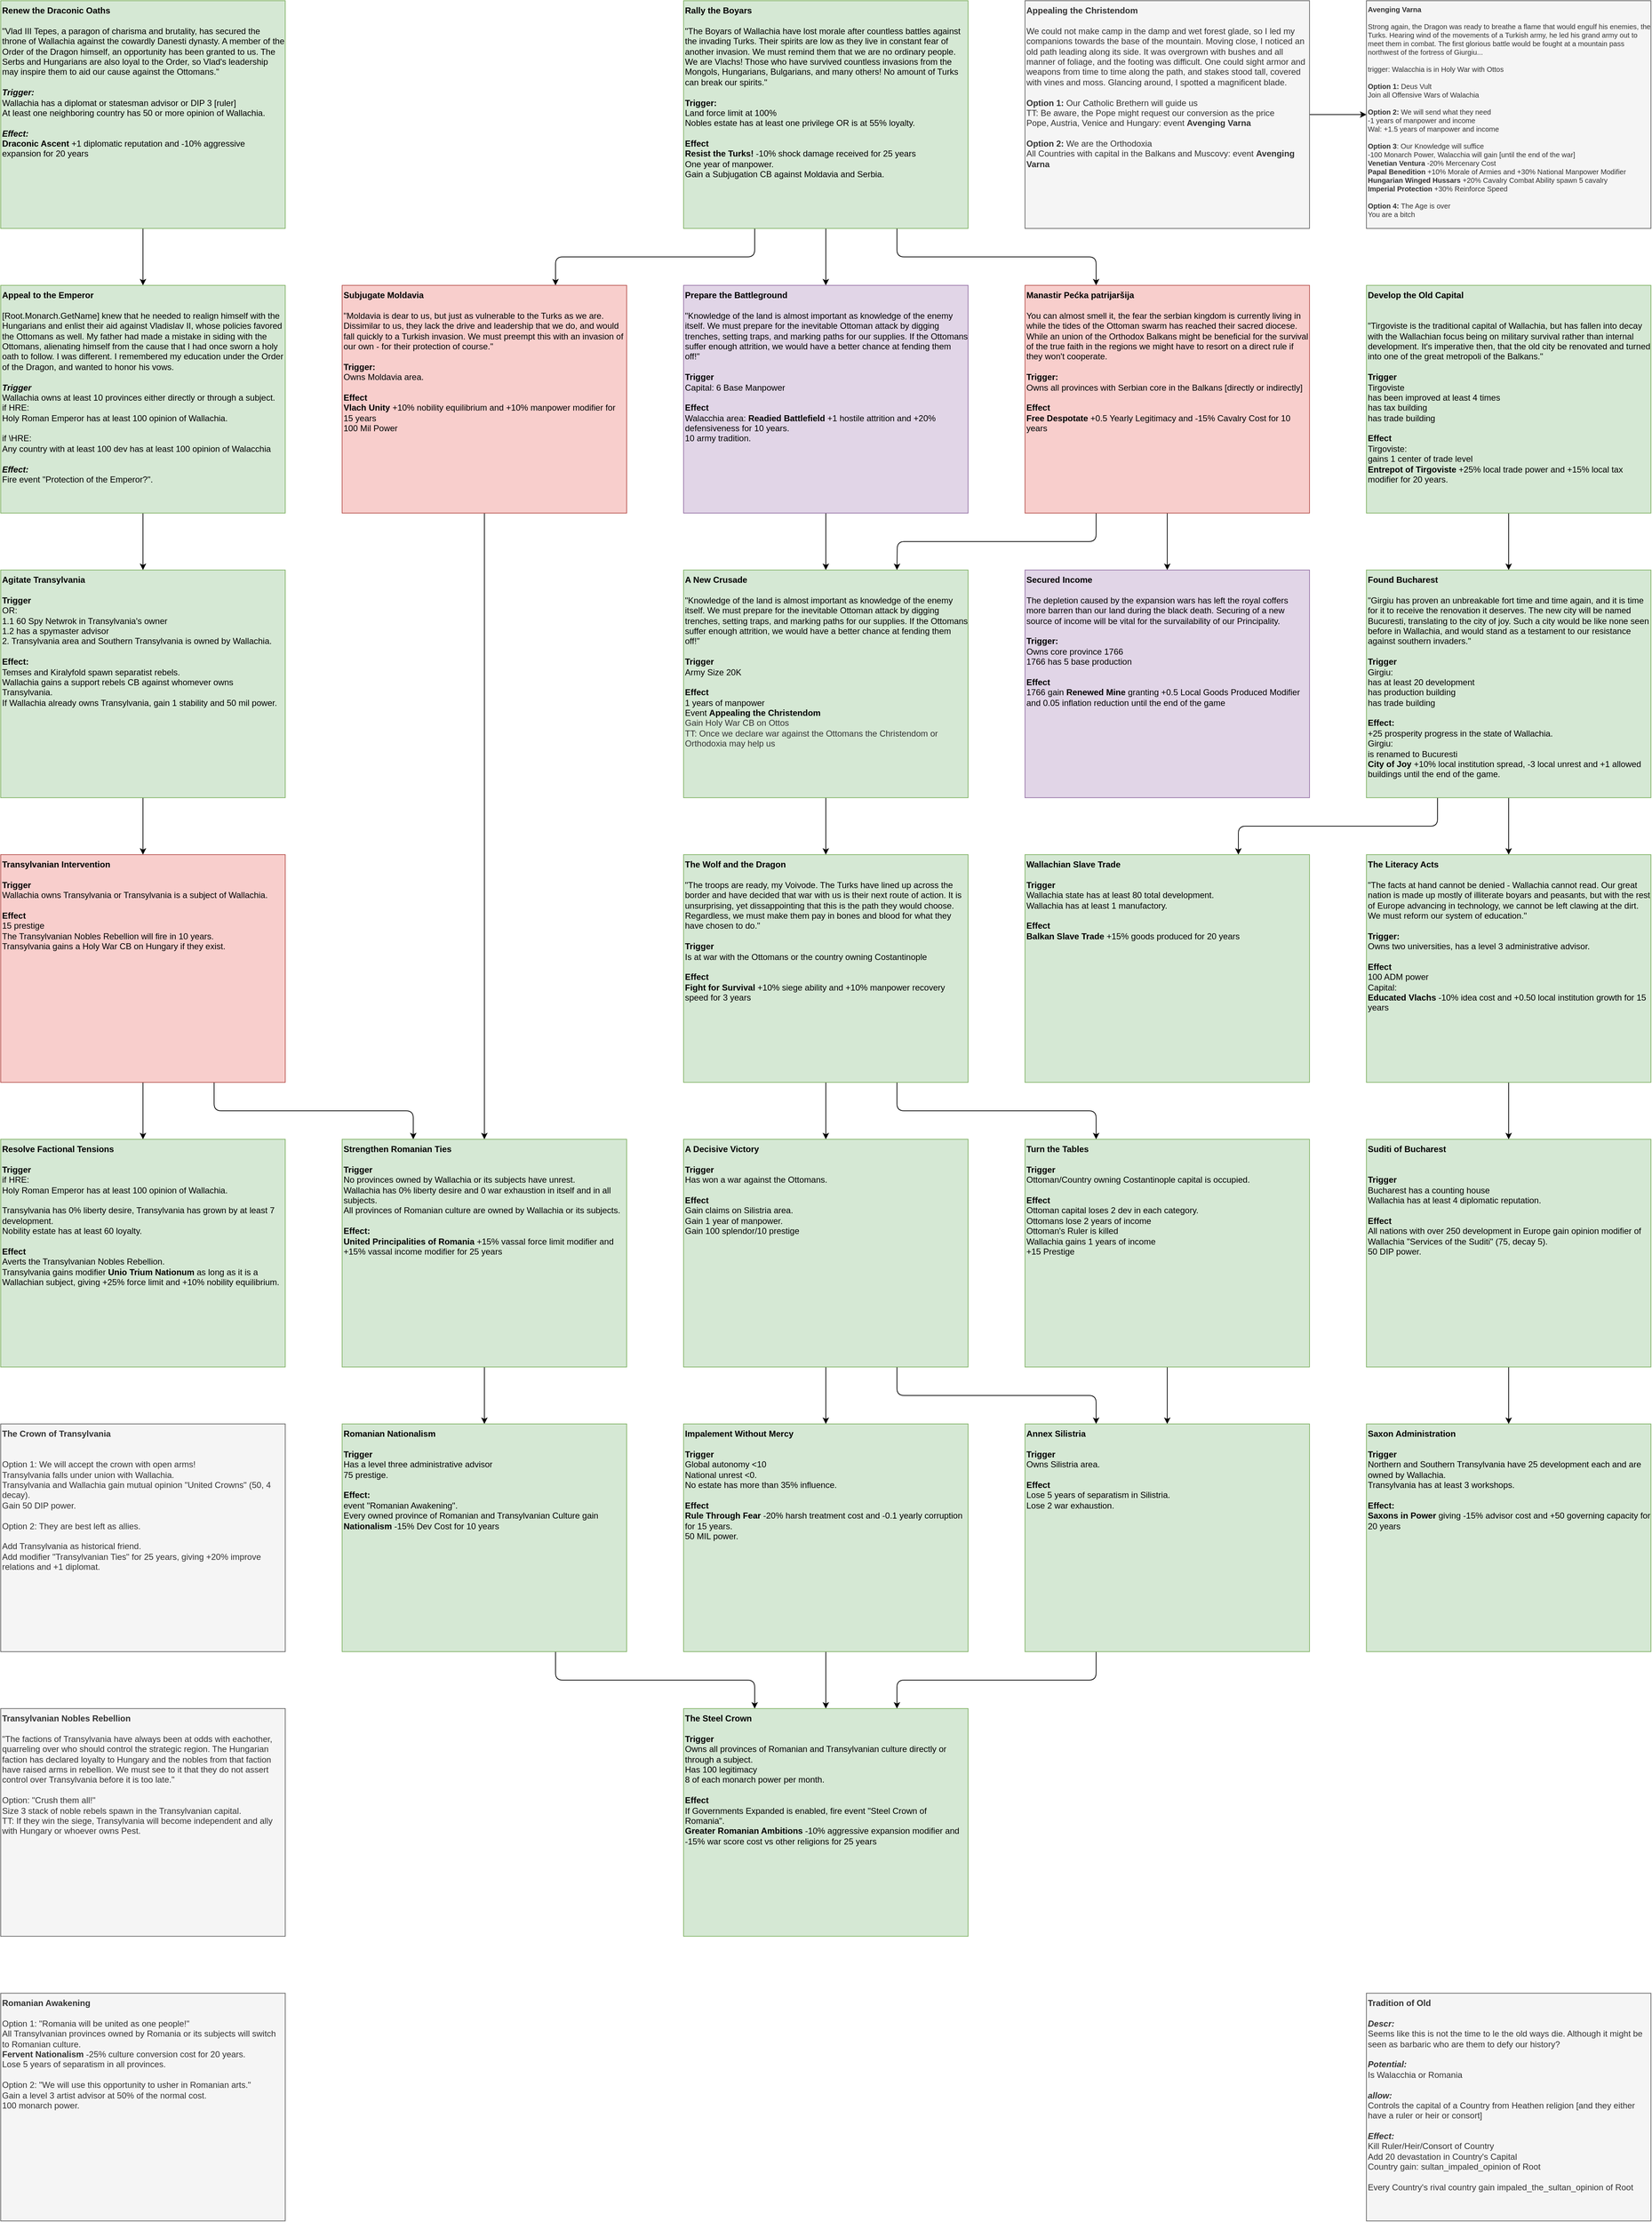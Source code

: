 <mxfile version="14.6.13" type="device"><diagram id="aIOY6IHniiyppu-EEEaJ" name="Page-1"><mxGraphModel dx="1197" dy="391" grid="1" gridSize="10" guides="1" tooltips="1" connect="1" arrows="1" fold="1" page="1" pageScale="1" pageWidth="850" pageHeight="1100" math="0" shadow="0"><root><mxCell id="0"/><mxCell id="1" parent="0"/><mxCell id="EPGDnXqA8OE0TLrwl-Bn-4" style="edgeStyle=orthogonalEdgeStyle;rounded=1;orthogonalLoop=1;jettySize=auto;html=1;exitX=0.5;exitY=1;exitDx=0;exitDy=0;" parent="1" source="EPGDnXqA8OE0TLrwl-Bn-1" target="EPGDnXqA8OE0TLrwl-Bn-2" edge="1"><mxGeometry relative="1" as="geometry"/></mxCell><mxCell id="rcRXTzAEXJKgHpuppcBQ-7" style="edgeStyle=orthogonalEdgeStyle;rounded=1;orthogonalLoop=1;jettySize=auto;html=1;exitX=0.75;exitY=1;exitDx=0;exitDy=0;entryX=0.25;entryY=0;entryDx=0;entryDy=0;" parent="1" source="EPGDnXqA8OE0TLrwl-Bn-1" target="rcRXTzAEXJKgHpuppcBQ-4" edge="1"><mxGeometry relative="1" as="geometry"/></mxCell><mxCell id="rcRXTzAEXJKgHpuppcBQ-8" style="edgeStyle=orthogonalEdgeStyle;rounded=1;orthogonalLoop=1;jettySize=auto;html=1;exitX=0.25;exitY=1;exitDx=0;exitDy=0;entryX=0.75;entryY=0;entryDx=0;entryDy=0;" parent="1" source="EPGDnXqA8OE0TLrwl-Bn-1" target="EPGDnXqA8OE0TLrwl-Bn-5" edge="1"><mxGeometry relative="1" as="geometry"><mxPoint x="790" y="410" as="targetPoint"/></mxGeometry></mxCell><mxCell id="EPGDnXqA8OE0TLrwl-Bn-1" value="&lt;b style=&quot;font-size: 12px;&quot;&gt;Rally the Boyars&lt;br style=&quot;font-size: 12px;&quot;&gt;&lt;/b&gt;&lt;br style=&quot;font-size: 12px;&quot;&gt;&quot;The Boyars of Wallachia have lost morale after countless battles against the invading Turks. Their spirits are low as they live in constant fear of another invasion. We must remind them that we are no ordinary people. We are Vlachs! Those who have survived countless invasions from the Mongols, Hungarians, Bulgarians, and many others! No amount of Turks can break our spirits.&quot;&lt;br style=&quot;font-size: 12px;&quot;&gt;&lt;br style=&quot;font-size: 12px;&quot;&gt;&lt;b style=&quot;font-size: 12px;&quot;&gt;Trigger:&lt;/b&gt;&lt;br style=&quot;font-size: 12px;&quot;&gt;Land force limit at 100%&lt;br style=&quot;font-size: 12px;&quot;&gt;Nobles estate has at least one privilege OR is at 55% loyalty.&lt;br style=&quot;font-size: 12px;&quot;&gt;&lt;br style=&quot;font-size: 12px;&quot;&gt;&lt;b style=&quot;font-size: 12px;&quot;&gt;Effect&lt;/b&gt;&lt;br style=&quot;font-size: 12px;&quot;&gt;&lt;b style=&quot;font-size: 12px;&quot;&gt;Resist the Turks!&lt;/b&gt;&amp;nbsp;-10% shock damage received for 25 years&lt;br style=&quot;font-size: 12px;&quot;&gt;One year of manpower.&lt;br style=&quot;font-size: 12px;&quot;&gt;Gain a Subjugation CB against Moldavia and Serbia." style="rounded=0;whiteSpace=wrap;html=1;align=left;fillColor=#d5e8d4;strokeColor=#82b366;verticalAlign=top;fontSize=12;" parent="1" vertex="1"><mxGeometry x="960" width="400" height="320" as="geometry"/></mxCell><mxCell id="rcRXTzAEXJKgHpuppcBQ-10" value="" style="edgeStyle=orthogonalEdgeStyle;rounded=1;orthogonalLoop=1;jettySize=auto;html=1;fontSize=12;" parent="1" source="EPGDnXqA8OE0TLrwl-Bn-2" target="rcRXTzAEXJKgHpuppcBQ-9" edge="1"><mxGeometry relative="1" as="geometry"/></mxCell><mxCell id="EPGDnXqA8OE0TLrwl-Bn-2" value="&lt;b style=&quot;font-size: 12px&quot;&gt;Prepare the Battleground&lt;/b&gt;&lt;br style=&quot;font-size: 12px&quot;&gt;&lt;br style=&quot;font-size: 12px&quot;&gt;&quot;Knowledge of the land is almost important as knowledge of the enemy itself. We must prepare for the inevitable Ottoman attack by digging trenches, setting traps, and marking paths for our supplies. If the Ottomans suffer enough attrition, we would have a better chance at fending them off!&quot;&lt;br style=&quot;font-size: 12px&quot;&gt;&lt;br style=&quot;font-size: 12px&quot;&gt;&lt;b style=&quot;font-size: 12px&quot;&gt;Trigger&lt;/b&gt;&lt;br style=&quot;font-size: 12px&quot;&gt;Capital: 6 Base Manpower&lt;br style=&quot;font-size: 12px&quot;&gt;&lt;br style=&quot;font-size: 12px&quot;&gt;&lt;b style=&quot;font-size: 12px&quot;&gt;Effect&lt;/b&gt;&lt;br style=&quot;font-size: 12px&quot;&gt;Walacchia area:&amp;nbsp;&lt;b style=&quot;font-size: 12px&quot;&gt;Readied Battlefield&lt;/b&gt;&amp;nbsp;+1 hostile attrition and +20% defensiveness for 10 years.&lt;br style=&quot;font-size: 12px&quot;&gt;10 army tradition." style="rounded=0;whiteSpace=wrap;html=1;align=left;fillColor=#e1d5e7;strokeColor=#9673a6;verticalAlign=top;fontSize=12;" parent="1" vertex="1"><mxGeometry x="960" y="400" width="400" height="320" as="geometry"/></mxCell><mxCell id="CuLcCZmp5HVwI8CbQywd-4" style="edgeStyle=orthogonalEdgeStyle;rounded=1;orthogonalLoop=1;jettySize=auto;html=1;exitX=0.5;exitY=1;exitDx=0;exitDy=0;" parent="1" source="EPGDnXqA8OE0TLrwl-Bn-3" target="CuLcCZmp5HVwI8CbQywd-3" edge="1"><mxGeometry relative="1" as="geometry"/></mxCell><mxCell id="EPGDnXqA8OE0TLrwl-Bn-3" value="&lt;b style=&quot;font-size: 12px&quot;&gt;Renew the Draconic Oaths&lt;br style=&quot;font-size: 12px&quot;&gt;&lt;/b&gt;&lt;br style=&quot;font-size: 12px&quot;&gt;&quot;Vlad III Tepes, a paragon of charisma and brutality, has secured the throne of Wallachia against the cowardly Danesti dynasty. A member of the Order of the Dragon himself, an opportunity has been granted to us. The Serbs and Hungarians are also loyal to the Order, so Vlad's leadership may inspire them to aid our cause against the Ottomans.&quot;&lt;br style=&quot;font-size: 12px&quot;&gt;&lt;br style=&quot;font-size: 12px&quot;&gt;&lt;b style=&quot;font-size: 12px&quot;&gt;&lt;i style=&quot;font-size: 12px&quot;&gt;Trigger:&lt;br style=&quot;font-size: 12px&quot;&gt;&lt;/i&gt;&lt;/b&gt;Wallachia has a diplomat or statesman advisor or DIP 3 [ruler]&lt;br style=&quot;font-size: 12px&quot;&gt;At least one neighboring country has 50 or more opinion of Wallachia.&lt;br style=&quot;font-size: 12px&quot;&gt;&lt;br style=&quot;font-size: 12px&quot;&gt;&lt;b style=&quot;font-size: 12px&quot;&gt;&lt;i style=&quot;font-size: 12px&quot;&gt;Effect:&lt;br style=&quot;font-size: 12px&quot;&gt;&lt;/i&gt;Draconic Ascent&lt;/b&gt;&amp;nbsp;+1 diplomatic reputation and -10% aggressive expansion for 20 years" style="rounded=0;whiteSpace=wrap;html=1;align=left;fillColor=#d5e8d4;strokeColor=#82b366;verticalAlign=top;fontSize=12;" parent="1" vertex="1"><mxGeometry width="400" height="320" as="geometry"/></mxCell><mxCell id="rcRXTzAEXJKgHpuppcBQ-15" style="edgeStyle=orthogonalEdgeStyle;rounded=1;orthogonalLoop=1;jettySize=auto;html=1;exitX=0.5;exitY=1;exitDx=0;exitDy=0;fontSize=12;" parent="1" source="EPGDnXqA8OE0TLrwl-Bn-5" target="CuLcCZmp5HVwI8CbQywd-10" edge="1"><mxGeometry relative="1" as="geometry"/></mxCell><mxCell id="EPGDnXqA8OE0TLrwl-Bn-5" value="&lt;b style=&quot;font-size: 12px&quot;&gt;Subjugate Moldavia&lt;/b&gt;&lt;br style=&quot;font-size: 12px&quot;&gt;&lt;br style=&quot;font-size: 12px&quot;&gt;&quot;Moldavia is dear to us, but just as vulnerable to the Turks as we are. Dissimilar to us, they lack the drive and leadership that we do, and would fall quickly to a Turkish invasion. We must preempt this with an invasion of our own - for their protection of course.&quot;&lt;br style=&quot;font-size: 12px&quot;&gt;&lt;br style=&quot;font-size: 12px&quot;&gt;&lt;b style=&quot;font-size: 12px&quot;&gt;Trigger:&lt;br style=&quot;font-size: 12px&quot;&gt;&lt;/b&gt;Owns Moldavia area.&lt;br style=&quot;font-size: 12px&quot;&gt;&lt;br style=&quot;font-size: 12px&quot;&gt;&lt;b style=&quot;font-size: 12px&quot;&gt;Effect&lt;br style=&quot;font-size: 12px&quot;&gt;Vlach Unity&lt;/b&gt;&amp;nbsp;+10% nobility equilibrium and +10% manpower modifier for 15 years&lt;br&gt;100 Mil Power" style="rounded=0;whiteSpace=wrap;html=1;align=left;fillColor=#f8cecc;strokeColor=#b85450;verticalAlign=top;fontSize=12;" parent="1" vertex="1"><mxGeometry x="480" y="400" width="400" height="320" as="geometry"/></mxCell><mxCell id="EPGDnXqA8OE0TLrwl-Bn-53" style="edgeStyle=orthogonalEdgeStyle;rounded=1;orthogonalLoop=1;jettySize=auto;html=1;exitX=0.5;exitY=1;exitDx=0;exitDy=0;" parent="1" source="EPGDnXqA8OE0TLrwl-Bn-21" target="EPGDnXqA8OE0TLrwl-Bn-52" edge="1"><mxGeometry relative="1" as="geometry"/></mxCell><mxCell id="8p9amlowtGZ-UiPsNf59-15" style="edgeStyle=orthogonalEdgeStyle;rounded=1;orthogonalLoop=1;jettySize=auto;html=1;exitX=0.25;exitY=1;exitDx=0;exitDy=0;entryX=0.75;entryY=0;entryDx=0;entryDy=0;" parent="1" source="EPGDnXqA8OE0TLrwl-Bn-21" target="3HCpmpxHsUVCSfxJqkYr-1" edge="1"><mxGeometry relative="1" as="geometry"/></mxCell><mxCell id="EPGDnXqA8OE0TLrwl-Bn-21" value="&lt;b style=&quot;font-size: 12px&quot;&gt;Found Bucharest&lt;br style=&quot;font-size: 12px&quot;&gt;&lt;/b&gt;&lt;br style=&quot;font-size: 12px&quot;&gt;&quot;Girgiu has proven an unbreakable fort time and time again, and it is time for it to receive the renovation it deserves. The new city will be named Bucuresti, translating to the city of joy. Such a city would be like none seen before in Wallachia, and would stand as a testament to our resistance against southern invaders.&quot;&lt;br style=&quot;font-size: 12px&quot;&gt;&lt;br style=&quot;font-size: 12px&quot;&gt;&lt;b style=&quot;font-size: 12px&quot;&gt;Trigger&lt;/b&gt;&lt;br style=&quot;font-size: 12px&quot;&gt;Girgiu:&lt;br style=&quot;font-size: 12px&quot;&gt;has at least 20 development&lt;br style=&quot;font-size: 12px&quot;&gt;has production building&amp;nbsp;&lt;br style=&quot;font-size: 12px&quot;&gt;has trade building&lt;br style=&quot;font-size: 12px&quot;&gt;&lt;br style=&quot;font-size: 12px&quot;&gt;&lt;b style=&quot;font-size: 12px&quot;&gt;Effect:&lt;/b&gt;&lt;br style=&quot;font-size: 12px&quot;&gt;+25 prosperity progress in the state of Wallachia.&lt;br style=&quot;font-size: 12px&quot;&gt;Girgiu:&lt;br style=&quot;font-size: 12px&quot;&gt;is renamed to Bucuresti&lt;br style=&quot;font-size: 12px&quot;&gt;&lt;b style=&quot;font-size: 12px&quot;&gt;City of Joy&amp;nbsp;&lt;/b&gt;+10% local institution spread, -3 local unrest and +1 allowed buildings until the end of the game." style="rounded=0;whiteSpace=wrap;html=1;align=left;fillColor=#d5e8d4;strokeColor=#82b366;verticalAlign=top;fontSize=12;" parent="1" vertex="1"><mxGeometry x="1920" y="800" width="400" height="320" as="geometry"/></mxCell><mxCell id="EPGDnXqA8OE0TLrwl-Bn-23" style="edgeStyle=orthogonalEdgeStyle;rounded=1;orthogonalLoop=1;jettySize=auto;html=1;exitX=0.5;exitY=1;exitDx=0;exitDy=0;entryX=0.5;entryY=0;entryDx=0;entryDy=0;" parent="1" source="EPGDnXqA8OE0TLrwl-Bn-22" target="EPGDnXqA8OE0TLrwl-Bn-21" edge="1"><mxGeometry relative="1" as="geometry"/></mxCell><mxCell id="EPGDnXqA8OE0TLrwl-Bn-22" value="&lt;b style=&quot;font-size: 12px&quot;&gt;Develop the Old Capital&lt;br style=&quot;font-size: 12px&quot;&gt;&lt;/b&gt;&lt;br style=&quot;font-size: 12px&quot;&gt;&lt;br style=&quot;font-size: 12px&quot;&gt;&quot;Tirgoviste is the traditional capital of Wallachia, but has fallen into decay with the Wallachian focus being on military survival rather than internal development. It's imperative then, that the old city be renovated and turned into one of the great metropoli of the Balkans.&quot;&lt;br style=&quot;font-size: 12px&quot;&gt;&lt;br style=&quot;font-size: 12px&quot;&gt;&lt;b style=&quot;font-size: 12px&quot;&gt;Trigger&lt;/b&gt;&lt;br style=&quot;font-size: 12px&quot;&gt;Tirgoviste&lt;br style=&quot;font-size: 12px&quot;&gt;has been improved at least 4 times&lt;br style=&quot;font-size: 12px&quot;&gt;has tax building&lt;br style=&quot;font-size: 12px&quot;&gt;has trade building&lt;br style=&quot;font-size: 12px&quot;&gt;&lt;br style=&quot;font-size: 12px&quot;&gt;&lt;b style=&quot;font-size: 12px&quot;&gt;Effect&lt;/b&gt;&lt;br style=&quot;font-size: 12px&quot;&gt;Tirgoviste:&lt;br style=&quot;font-size: 12px&quot;&gt;gains 1 center of trade level&lt;br style=&quot;font-size: 12px&quot;&gt;&lt;b style=&quot;font-size: 12px&quot;&gt;Entrepot of Tirgoviste&lt;/b&gt;&amp;nbsp;+25% local trade power and +15% local tax modifier for 20 years." style="rounded=0;whiteSpace=wrap;html=1;align=left;fillColor=#d5e8d4;strokeColor=#82b366;verticalAlign=top;fontSize=12;" parent="1" vertex="1"><mxGeometry x="1920" y="400" width="400" height="320" as="geometry"/></mxCell><mxCell id="rcRXTzAEXJKgHpuppcBQ-3" style="edgeStyle=orthogonalEdgeStyle;rounded=1;orthogonalLoop=1;jettySize=auto;html=1;exitX=0.75;exitY=1;exitDx=0;exitDy=0;entryX=0.25;entryY=0;entryDx=0;entryDy=0;" parent="1" source="EPGDnXqA8OE0TLrwl-Bn-41" target="CuLcCZmp5HVwI8CbQywd-14" edge="1"><mxGeometry relative="1" as="geometry"><mxPoint x="1540" y="1610" as="targetPoint"/></mxGeometry></mxCell><mxCell id="rcRXTzAEXJKgHpuppcBQ-23" style="edgeStyle=orthogonalEdgeStyle;rounded=1;orthogonalLoop=1;jettySize=auto;html=1;exitX=0.5;exitY=1;exitDx=0;exitDy=0;fontSize=12;" parent="1" source="EPGDnXqA8OE0TLrwl-Bn-28" target="8p9amlowtGZ-UiPsNf59-9" edge="1"><mxGeometry relative="1" as="geometry"/></mxCell><mxCell id="EPGDnXqA8OE0TLrwl-Bn-28" value="&lt;b style=&quot;font-size: 12px;&quot;&gt;Impalement Without Mercy&lt;br style=&quot;font-size: 12px;&quot;&gt;&lt;/b&gt;&lt;br style=&quot;font-size: 12px;&quot;&gt;&lt;b style=&quot;font-size: 12px;&quot;&gt;Trigger&lt;/b&gt;&lt;br style=&quot;font-size: 12px;&quot;&gt;Global autonomy &amp;lt;10&lt;br style=&quot;font-size: 12px;&quot;&gt;National unrest &amp;lt;0.&lt;br style=&quot;font-size: 12px;&quot;&gt;No estate has more than 35% influence.&lt;br style=&quot;font-size: 12px;&quot;&gt;&lt;br style=&quot;font-size: 12px;&quot;&gt;&lt;b style=&quot;font-size: 12px;&quot;&gt;Effect&lt;/b&gt;&lt;br style=&quot;font-size: 12px;&quot;&gt;&lt;b style=&quot;font-size: 12px;&quot;&gt;Rule Through Fear&lt;/b&gt;&amp;nbsp;-20% harsh treatment cost and -0.1 yearly corruption for 15 years.&lt;br style=&quot;font-size: 12px;&quot;&gt;50 MIL power." style="rounded=0;whiteSpace=wrap;html=1;align=left;fillColor=#d5e8d4;strokeColor=#82b366;verticalAlign=top;fontSize=12;" parent="1" vertex="1"><mxGeometry x="960" y="2000" width="400" height="320" as="geometry"/></mxCell><mxCell id="EPGDnXqA8OE0TLrwl-Bn-42" style="edgeStyle=orthogonalEdgeStyle;rounded=1;orthogonalLoop=1;jettySize=auto;html=1;exitX=0.5;exitY=1;exitDx=0;exitDy=0;" parent="1" source="EPGDnXqA8OE0TLrwl-Bn-41" target="CuLcCZmp5HVwI8CbQywd-16" edge="1"><mxGeometry relative="1" as="geometry"/></mxCell><mxCell id="EPGDnXqA8OE0TLrwl-Bn-41" value="&lt;b style=&quot;font-size: 12px;&quot;&gt;The Wolf and the Dragon&lt;br style=&quot;font-size: 12px;&quot;&gt;&lt;/b&gt;&lt;br style=&quot;font-size: 12px;&quot;&gt;&quot;The troops are ready, my Voivode. The Turks have lined up across the border and have decided that war with us is their next route of action. It is unsurprising, yet dissappointing that this is the path they would choose. Regardless, we must make them pay in bones and blood for what they have chosen to do.&quot;&lt;br style=&quot;font-size: 12px;&quot;&gt;&lt;br style=&quot;font-size: 12px;&quot;&gt;&lt;b style=&quot;font-size: 12px;&quot;&gt;Trigger&lt;/b&gt;&lt;br style=&quot;font-size: 12px;&quot;&gt;Is at war with the Ottomans or the country owning Costantinople&lt;br style=&quot;font-size: 12px;&quot;&gt;&lt;br style=&quot;font-size: 12px;&quot;&gt;&lt;b style=&quot;font-size: 12px;&quot;&gt;Effect&lt;/b&gt;&lt;br style=&quot;font-size: 12px;&quot;&gt;&lt;b style=&quot;font-size: 12px;&quot;&gt;Fight for Survival&lt;/b&gt;&amp;nbsp;+10% siege ability and +10% manpower recovery speed for 3 years" style="rounded=0;whiteSpace=wrap;html=1;align=left;fillColor=#d5e8d4;strokeColor=#82b366;verticalAlign=top;fontSize=12;" parent="1" vertex="1"><mxGeometry x="960" y="1200" width="400" height="320" as="geometry"/></mxCell><mxCell id="3HCpmpxHsUVCSfxJqkYr-24" style="edgeStyle=orthogonalEdgeStyle;rounded=1;orthogonalLoop=1;jettySize=auto;html=1;exitX=0.5;exitY=1;exitDx=0;exitDy=0;" parent="1" source="EPGDnXqA8OE0TLrwl-Bn-52" target="3HCpmpxHsUVCSfxJqkYr-23" edge="1"><mxGeometry relative="1" as="geometry"/></mxCell><mxCell id="EPGDnXqA8OE0TLrwl-Bn-52" value="&lt;b style=&quot;font-size: 12px;&quot;&gt;The Literacy Acts&lt;br style=&quot;font-size: 12px;&quot;&gt;&lt;/b&gt;&lt;br style=&quot;font-size: 12px;&quot;&gt;&quot;The facts at hand cannot be denied - Wallachia cannot read. Our great nation is made up mostly of illiterate boyars and peasants, but with the rest of Europe advancing in technology, we cannot be left clawing at the dirt. We must reform our system of education.&quot;&lt;br style=&quot;font-size: 12px;&quot;&gt;&lt;br style=&quot;font-size: 12px;&quot;&gt;&lt;b style=&quot;font-size: 12px;&quot;&gt;Trigger:&lt;/b&gt;&lt;br style=&quot;font-size: 12px;&quot;&gt;Owns two universities, has a level 3 administrative advisor.&lt;br style=&quot;font-size: 12px;&quot;&gt;&lt;br style=&quot;font-size: 12px;&quot;&gt;&lt;b style=&quot;font-size: 12px;&quot;&gt;Effect&lt;/b&gt;&lt;br style=&quot;font-size: 12px;&quot;&gt;100 ADM power&lt;br style=&quot;font-size: 12px;&quot;&gt;Capital:&lt;br style=&quot;font-size: 12px;&quot;&gt;&lt;b style=&quot;font-size: 12px;&quot;&gt;Educated Vlachs&lt;/b&gt;&amp;nbsp;-10% idea cost and +0.50 local institution growth for 15 years" style="rounded=0;whiteSpace=wrap;html=1;align=left;fillColor=#d5e8d4;strokeColor=#82b366;verticalAlign=top;fontSize=12;" parent="1" vertex="1"><mxGeometry x="1920" y="1200" width="400" height="320" as="geometry"/></mxCell><mxCell id="CuLcCZmp5HVwI8CbQywd-7" style="edgeStyle=orthogonalEdgeStyle;rounded=1;orthogonalLoop=1;jettySize=auto;html=1;exitX=0.5;exitY=1;exitDx=0;exitDy=0;" parent="1" source="CuLcCZmp5HVwI8CbQywd-1" target="CuLcCZmp5HVwI8CbQywd-6" edge="1"><mxGeometry relative="1" as="geometry"/></mxCell><mxCell id="CuLcCZmp5HVwI8CbQywd-1" value="&lt;b style=&quot;font-size: 12px&quot;&gt;Agitate Transylvania&lt;br style=&quot;font-size: 12px&quot;&gt;&lt;/b&gt;&lt;br style=&quot;font-size: 12px&quot;&gt;&lt;b style=&quot;font-size: 12px&quot;&gt;Trigger&lt;/b&gt;&lt;br style=&quot;font-size: 12px&quot;&gt;OR:&lt;br style=&quot;font-size: 12px&quot;&gt;1.1 60 Spy Netwrok in Transylvania's owner&lt;br style=&quot;font-size: 12px&quot;&gt;1.2 has a spymaster advisor &lt;br style=&quot;font-size: 12px&quot;&gt;2. Transylvania area and Southern Transylvania is owned by Wallachia.&lt;br style=&quot;font-size: 12px&quot;&gt;&lt;br style=&quot;font-size: 12px&quot;&gt;&lt;b style=&quot;font-size: 12px&quot;&gt;Effect:&lt;/b&gt;&lt;br style=&quot;font-size: 12px&quot;&gt;Temses and Kiralyfold spawn separatist rebels.&lt;br style=&quot;font-size: 12px&quot;&gt;Wallachia gains a support rebels CB against whomever owns Transylvania.&lt;br style=&quot;font-size: 12px&quot;&gt;If Wallachia already owns Transylvania, gain 1 stability and 50 mil power." style="rounded=0;whiteSpace=wrap;html=1;align=left;fillColor=#d5e8d4;strokeColor=#82b366;verticalAlign=top;fontSize=12;" parent="1" vertex="1"><mxGeometry y="800" width="400" height="320" as="geometry"/></mxCell><mxCell id="8p9amlowtGZ-UiPsNf59-12" style="edgeStyle=orthogonalEdgeStyle;rounded=1;orthogonalLoop=1;jettySize=auto;html=1;" parent="1" source="CuLcCZmp5HVwI8CbQywd-3" target="CuLcCZmp5HVwI8CbQywd-1" edge="1"><mxGeometry relative="1" as="geometry"><mxPoint x="260" y="590" as="sourcePoint"/></mxGeometry></mxCell><mxCell id="CuLcCZmp5HVwI8CbQywd-3" value="&lt;b style=&quot;font-size: 12px&quot;&gt;Appeal to the Emperor&lt;br style=&quot;font-size: 12px&quot;&gt;&lt;/b&gt;&lt;br&gt;[Root.Monarch.GetName] knew that he needed to realign himself with the Hungarians and enlist their aid against Vladislav II, whose policies favored the Ottomans as well. My father had made a mistake in siding with the Ottomans, alienating himself from the cause that I had once sworn a holy oath to follow. I was different. I remembered my education under the Order of the Dragon, and wanted to honor his vows.&lt;br&gt;&lt;br style=&quot;font-size: 12px&quot;&gt;&lt;b style=&quot;font-size: 12px&quot;&gt;&lt;i style=&quot;font-size: 12px&quot;&gt;Trigger&lt;br style=&quot;font-size: 12px&quot;&gt;&lt;/i&gt;&lt;/b&gt;Wallachia owns at least 10 provinces either directly or through a subject.&lt;br style=&quot;font-size: 12px&quot;&gt;if HRE:&lt;br style=&quot;font-size: 12px&quot;&gt;Holy Roman Emperor has at least 100 opinion of Wallachia.&lt;br style=&quot;font-size: 12px&quot;&gt;&lt;br style=&quot;font-size: 12px&quot;&gt;if \HRE:&lt;br style=&quot;font-size: 12px&quot;&gt;Any country with at least 100 dev has at least 100 opinion of Walacchia&lt;br style=&quot;font-size: 12px&quot;&gt;&lt;br style=&quot;font-size: 12px&quot;&gt;&lt;b style=&quot;font-size: 12px&quot;&gt;&lt;span style=&quot;font-size: 12px&quot;&gt;&lt;i&gt;Effect:&lt;/i&gt;&lt;br style=&quot;font-size: 12px&quot;&gt;&lt;div style=&quot;font-size: 12px&quot;&gt;&lt;span style=&quot;font-weight: normal ; font-size: 12px&quot;&gt;Fire event &quot;Protection of the Emperor?&quot;.&lt;/span&gt;&lt;/div&gt;&lt;/span&gt;&lt;/b&gt;" style="rounded=0;whiteSpace=wrap;html=1;align=left;fillColor=#d5e8d4;strokeColor=#82b366;verticalAlign=top;fontSize=12;" parent="1" vertex="1"><mxGeometry y="400" width="400" height="320" as="geometry"/></mxCell><mxCell id="CuLcCZmp5HVwI8CbQywd-11" style="edgeStyle=orthogonalEdgeStyle;rounded=1;orthogonalLoop=1;jettySize=auto;html=1;exitX=0.75;exitY=1;exitDx=0;exitDy=0;entryX=0.25;entryY=0;entryDx=0;entryDy=0;" parent="1" source="CuLcCZmp5HVwI8CbQywd-6" target="CuLcCZmp5HVwI8CbQywd-10" edge="1"><mxGeometry relative="1" as="geometry"/></mxCell><mxCell id="8p9amlowtGZ-UiPsNf59-2" style="edgeStyle=orthogonalEdgeStyle;rounded=1;orthogonalLoop=1;jettySize=auto;html=1;" parent="1" source="CuLcCZmp5HVwI8CbQywd-6" target="CuLcCZmp5HVwI8CbQywd-8" edge="1"><mxGeometry relative="1" as="geometry"><mxPoint x="350" y="1140" as="sourcePoint"/></mxGeometry></mxCell><mxCell id="CuLcCZmp5HVwI8CbQywd-6" value="&lt;b style=&quot;font-size: 12px;&quot;&gt;Transylvanian Intervention&lt;br style=&quot;font-size: 12px;&quot;&gt;&lt;/b&gt;&lt;br style=&quot;font-size: 12px;&quot;&gt;&lt;b style=&quot;font-size: 12px;&quot;&gt;Trigger&lt;/b&gt;&lt;br style=&quot;font-size: 12px;&quot;&gt;Wallachia owns Transylvania or Transylvania is a subject of Wallachia.&lt;br style=&quot;font-size: 12px;&quot;&gt;&lt;br style=&quot;font-size: 12px;&quot;&gt;&lt;b style=&quot;font-size: 12px;&quot;&gt;Effect&lt;/b&gt;&lt;br style=&quot;font-size: 12px;&quot;&gt;15 prestige&lt;br style=&quot;font-size: 12px;&quot;&gt;The Transylvanian Nobles Rebellion will fire in 10 years. &lt;br style=&quot;font-size: 12px;&quot;&gt;Transylvania gains a Holy War CB on Hungary if they exist." style="rounded=0;whiteSpace=wrap;html=1;align=left;fillColor=#f8cecc;strokeColor=#b85450;verticalAlign=top;fontSize=12;" parent="1" vertex="1"><mxGeometry y="1200" width="400" height="320" as="geometry"/></mxCell><mxCell id="CuLcCZmp5HVwI8CbQywd-8" value="&lt;b style=&quot;font-size: 12px;&quot;&gt;Resolve Factional Tensions&lt;br style=&quot;font-size: 12px;&quot;&gt;&lt;/b&gt;&lt;br style=&quot;font-size: 12px;&quot;&gt;&lt;b style=&quot;font-size: 12px;&quot;&gt;Trigger&lt;br style=&quot;font-size: 12px;&quot;&gt;&lt;/b&gt;if HRE:&lt;br style=&quot;font-size: 12px;&quot;&gt;Holy Roman Emperor has at least 100 opinion of Wallachia.&lt;br style=&quot;font-size: 12px;&quot;&gt;&lt;br style=&quot;font-size: 12px;&quot;&gt;Transylvania has 0% liberty desire, Transylvania has grown by at least 7 development.&lt;br style=&quot;font-size: 12px;&quot;&gt;Nobility estate has at least 60 loyalty.&lt;br style=&quot;font-size: 12px;&quot;&gt;&lt;br style=&quot;font-size: 12px;&quot;&gt;&lt;b style=&quot;font-size: 12px;&quot;&gt;Effect&lt;br style=&quot;font-size: 12px;&quot;&gt;&lt;/b&gt;Averts the Transylvanian Nobles Rebellion.&lt;br style=&quot;font-size: 12px;&quot;&gt;Transylvania gains modifier &lt;b style=&quot;font-size: 12px;&quot;&gt;Unio Trium Nationum&lt;/b&gt;&amp;nbsp;as long as it is a Wallachian subject, giving +25% force limit and +10% nobility equilibrium." style="rounded=0;whiteSpace=wrap;html=1;align=left;fillColor=#d5e8d4;strokeColor=#82b366;verticalAlign=top;fontSize=12;" parent="1" vertex="1"><mxGeometry y="1600" width="400" height="320" as="geometry"/></mxCell><mxCell id="8p9amlowtGZ-UiPsNf59-8" style="edgeStyle=orthogonalEdgeStyle;rounded=1;orthogonalLoop=1;jettySize=auto;html=1;exitX=0.5;exitY=1;exitDx=0;exitDy=0;" parent="1" source="CuLcCZmp5HVwI8CbQywd-10" target="8p9amlowtGZ-UiPsNf59-7" edge="1"><mxGeometry relative="1" as="geometry"/></mxCell><mxCell id="CuLcCZmp5HVwI8CbQywd-10" value="&lt;b style=&quot;font-size: 12px;&quot;&gt;Strengthen Romanian Ties&lt;br style=&quot;font-size: 12px;&quot;&gt;&lt;/b&gt;&lt;br style=&quot;font-size: 12px;&quot;&gt;&lt;b style=&quot;font-size: 12px;&quot;&gt;Trigger&lt;br style=&quot;font-size: 12px;&quot;&gt;&lt;/b&gt;No provinces owned by Wallachia or its subjects have unrest.&lt;br style=&quot;font-size: 12px;&quot;&gt;Wallachia has 0% liberty desire and 0 war exhaustion in itself and in all subjects.&lt;br style=&quot;font-size: 12px;&quot;&gt;All provinces of Romanian culture are owned by Wallachia or its subjects.&amp;nbsp;&lt;br style=&quot;font-size: 12px;&quot;&gt;&lt;br style=&quot;font-size: 12px;&quot;&gt;&lt;b style=&quot;font-size: 12px;&quot;&gt;Effect:&lt;br style=&quot;font-size: 12px;&quot;&gt;United Principalities of Romania&lt;/b&gt;&amp;nbsp;+15% vassal force limit modifier and +15% vassal income modifier for 25 years" style="rounded=0;whiteSpace=wrap;html=1;align=left;fillColor=#d5e8d4;strokeColor=#82b366;verticalAlign=top;fontSize=12;" parent="1" vertex="1"><mxGeometry x="480" y="1600" width="400" height="320" as="geometry"/></mxCell><mxCell id="CuLcCZmp5HVwI8CbQywd-12" value="&lt;b style=&quot;font-size: 12px;&quot;&gt;The Crown of Transylvania&lt;br style=&quot;font-size: 12px;&quot;&gt;&lt;/b&gt;&lt;br style=&quot;font-size: 12px;&quot;&gt;&lt;br style=&quot;font-size: 12px;&quot;&gt;Option 1: We will accept the crown with open arms!&lt;br style=&quot;font-size: 12px;&quot;&gt;Transylvania falls under union with Wallachia.&lt;br style=&quot;font-size: 12px;&quot;&gt;Transylvania and Wallachia gain mutual opinion &quot;United Crowns&quot; (50, 4 decay).&lt;br style=&quot;font-size: 12px;&quot;&gt;Gain 50 DIP power.&lt;br style=&quot;font-size: 12px;&quot;&gt;&lt;br style=&quot;font-size: 12px;&quot;&gt;Option 2: They are best left as allies.&lt;br style=&quot;font-size: 12px;&quot;&gt;&lt;br style=&quot;font-size: 12px;&quot;&gt;Add Transylvania as historical friend.&lt;br style=&quot;font-size: 12px;&quot;&gt;Add modifier &quot;Transylvanian Ties&quot; for 25 years, giving +20% improve relations and +1 diplomat." style="rounded=0;whiteSpace=wrap;html=1;fillColor=#f5f5f5;strokeColor=#666666;fontColor=#333333;align=left;verticalAlign=top;fontSize=12;" parent="1" vertex="1"><mxGeometry y="2000" width="400" height="320" as="geometry"/></mxCell><mxCell id="CuLcCZmp5HVwI8CbQywd-13" value="&lt;b style=&quot;font-size: 12px;&quot;&gt;Transylvanian Nobles Rebellion&lt;br style=&quot;font-size: 12px;&quot;&gt;&lt;/b&gt;&lt;br style=&quot;font-size: 12px;&quot;&gt;&quot;The factions of Transylvania have always been at odds with eachother, quarreling over who should control the strategic region. The Hungarian faction has declared loyalty to Hungary and the nobles from that faction have raised arms in rebellion. We must see to it that they do not assert control over Transylvania before it is too late.&quot;&lt;br style=&quot;font-size: 12px;&quot;&gt;&lt;br style=&quot;font-size: 12px;&quot;&gt;Option: &quot;Crush them all!&quot;&lt;br style=&quot;font-size: 12px;&quot;&gt;Size 3 stack of noble rebels spawn in the Transylvanian capital.&lt;br style=&quot;font-size: 12px;&quot;&gt;TT: If they win the siege, Transylvania will become independent and ally with Hungary or whoever owns Pest." style="rounded=0;whiteSpace=wrap;html=1;fillColor=#f5f5f5;strokeColor=#666666;fontColor=#333333;align=left;verticalAlign=top;fontSize=12;" parent="1" vertex="1"><mxGeometry y="2400" width="400" height="320" as="geometry"/></mxCell><mxCell id="8p9amlowtGZ-UiPsNf59-5" style="edgeStyle=orthogonalEdgeStyle;rounded=1;orthogonalLoop=1;jettySize=auto;html=1;" parent="1" source="CuLcCZmp5HVwI8CbQywd-14" target="8p9amlowtGZ-UiPsNf59-3" edge="1"><mxGeometry relative="1" as="geometry"/></mxCell><mxCell id="CuLcCZmp5HVwI8CbQywd-14" value="&lt;b style=&quot;font-size: 12px&quot;&gt;Turn the Tables&lt;br style=&quot;font-size: 12px&quot;&gt;&lt;/b&gt;&lt;br style=&quot;font-size: 12px&quot;&gt;&lt;b style=&quot;font-size: 12px&quot;&gt;Trigger&lt;/b&gt;&lt;br style=&quot;font-size: 12px&quot;&gt;Ottoman/Country owning Costantinople capital is occupied.&lt;br style=&quot;font-size: 12px&quot;&gt;&lt;br style=&quot;font-size: 12px&quot;&gt;&lt;b style=&quot;font-size: 12px&quot;&gt;Effect&lt;br style=&quot;font-size: 12px&quot;&gt;&lt;/b&gt;Ottoman capital loses 2 dev in each category.&lt;br style=&quot;font-size: 12px&quot;&gt;Ottomans lose 2 years of income&lt;br&gt;Ottoman's Ruler is killed&lt;br style=&quot;font-size: 12px&quot;&gt;Wallachia gains 1 years of income&lt;br&gt;+15 Prestige" style="rounded=0;whiteSpace=wrap;html=1;align=left;fillColor=#d5e8d4;strokeColor=#82b366;verticalAlign=top;fontSize=12;" parent="1" vertex="1"><mxGeometry x="1440" y="1600" width="400" height="320" as="geometry"/></mxCell><mxCell id="8p9amlowtGZ-UiPsNf59-6" style="edgeStyle=orthogonalEdgeStyle;rounded=1;orthogonalLoop=1;jettySize=auto;html=1;exitX=0.75;exitY=1;exitDx=0;exitDy=0;entryX=0.25;entryY=0;entryDx=0;entryDy=0;" parent="1" source="CuLcCZmp5HVwI8CbQywd-16" target="8p9amlowtGZ-UiPsNf59-3" edge="1"><mxGeometry relative="1" as="geometry"/></mxCell><mxCell id="rcRXTzAEXJKgHpuppcBQ-22" style="edgeStyle=orthogonalEdgeStyle;rounded=1;orthogonalLoop=1;jettySize=auto;html=1;exitX=0.5;exitY=1;exitDx=0;exitDy=0;fontSize=12;" parent="1" source="CuLcCZmp5HVwI8CbQywd-16" target="EPGDnXqA8OE0TLrwl-Bn-28" edge="1"><mxGeometry relative="1" as="geometry"/></mxCell><mxCell id="CuLcCZmp5HVwI8CbQywd-16" value="&lt;b style=&quot;font-size: 12px&quot;&gt;A Decisive Victory&lt;br style=&quot;font-size: 12px&quot;&gt;&lt;/b&gt;&lt;br style=&quot;font-size: 12px&quot;&gt;&lt;b style=&quot;font-size: 12px&quot;&gt;Trigger&lt;br style=&quot;font-size: 12px&quot;&gt;&lt;/b&gt;Has won a war against the Ottomans.&lt;br style=&quot;font-size: 12px&quot;&gt;&lt;br style=&quot;font-size: 12px&quot;&gt;&lt;b style=&quot;font-size: 12px&quot;&gt;Effect&lt;/b&gt;&lt;br style=&quot;font-size: 12px&quot;&gt;Gain claims on Silistria area.&lt;br style=&quot;font-size: 12px&quot;&gt;Gain 1 year of manpower.&lt;br style=&quot;font-size: 12px&quot;&gt;Gain 100 splendor/10 prestige" style="rounded=0;whiteSpace=wrap;html=1;align=left;fillColor=#d5e8d4;strokeColor=#82b366;verticalAlign=top;fontSize=12;" parent="1" vertex="1"><mxGeometry x="960" y="1600" width="400" height="320" as="geometry"/></mxCell><mxCell id="3HCpmpxHsUVCSfxJqkYr-1" value="&lt;b style=&quot;font-size: 12px&quot;&gt;Wallachian Slave Trade&lt;br style=&quot;font-size: 12px&quot;&gt;&lt;/b&gt;&lt;br style=&quot;font-size: 12px&quot;&gt;&lt;b style=&quot;font-size: 12px&quot;&gt;Trigger&lt;/b&gt;&lt;br style=&quot;font-size: 12px&quot;&gt;Wallachia state has at least 80 total development.&lt;br style=&quot;font-size: 12px&quot;&gt;Wallachia has at least 1 manufactory.&lt;br style=&quot;font-size: 12px&quot;&gt;&lt;br style=&quot;font-size: 12px&quot;&gt;&lt;b style=&quot;font-size: 12px&quot;&gt;Effect&lt;/b&gt;&lt;br style=&quot;font-size: 12px&quot;&gt;&lt;b style=&quot;font-size: 12px&quot;&gt;Balkan Slave Trade&lt;/b&gt;&amp;nbsp;+15% goods produced for 20 years" style="rounded=0;whiteSpace=wrap;html=1;align=left;fillColor=#d5e8d4;strokeColor=#82b366;verticalAlign=top;fontSize=12;" parent="1" vertex="1"><mxGeometry x="1440" y="1200" width="400" height="320" as="geometry"/></mxCell><mxCell id="3HCpmpxHsUVCSfxJqkYr-22" value="&lt;b style=&quot;font-size: 12px;&quot;&gt;Saxon Administration&lt;br style=&quot;font-size: 12px;&quot;&gt;&lt;/b&gt;&lt;br style=&quot;font-size: 12px;&quot;&gt;&lt;b style=&quot;font-size: 12px;&quot;&gt;Trigger&lt;/b&gt;&lt;br style=&quot;font-size: 12px;&quot;&gt;Northern and Southern Transylvania have 25 development each and are owned by Wallachia.&lt;br style=&quot;font-size: 12px;&quot;&gt;Transylvania has at least 3 workshops.&lt;br style=&quot;font-size: 12px;&quot;&gt;&lt;br style=&quot;font-size: 12px;&quot;&gt;&lt;b style=&quot;font-size: 12px;&quot;&gt;Effect:&lt;/b&gt;&lt;br style=&quot;font-size: 12px;&quot;&gt;&lt;b style=&quot;font-size: 12px;&quot;&gt;Saxons in Power&lt;/b&gt;&amp;nbsp;giving -15% advisor cost and +50 governing capacity for 20 years" style="rounded=0;whiteSpace=wrap;html=1;align=left;fillColor=#d5e8d4;strokeColor=#82b366;verticalAlign=top;fontSize=12;" parent="1" vertex="1"><mxGeometry x="1920" y="2000" width="400" height="320" as="geometry"/></mxCell><mxCell id="8p9amlowtGZ-UiPsNf59-4" style="edgeStyle=orthogonalEdgeStyle;rounded=1;orthogonalLoop=1;jettySize=auto;html=1;exitX=0.5;exitY=1;exitDx=0;exitDy=0;" parent="1" source="3HCpmpxHsUVCSfxJqkYr-23" target="3HCpmpxHsUVCSfxJqkYr-22" edge="1"><mxGeometry relative="1" as="geometry"/></mxCell><mxCell id="3HCpmpxHsUVCSfxJqkYr-23" value="&lt;b style=&quot;font-size: 12px;&quot;&gt;Suditi of Bucharest&lt;br style=&quot;font-size: 12px;&quot;&gt;&lt;/b&gt;&lt;br style=&quot;font-size: 12px;&quot;&gt;&lt;br style=&quot;font-size: 12px;&quot;&gt;&lt;b style=&quot;font-size: 12px;&quot;&gt;Trigger&lt;/b&gt;&lt;br style=&quot;font-size: 12px;&quot;&gt;Bucharest has a counting house&lt;br style=&quot;font-size: 12px;&quot;&gt;Wallachia has at least 4 diplomatic reputation.&lt;br style=&quot;font-size: 12px;&quot;&gt;&lt;br style=&quot;font-size: 12px;&quot;&gt;&lt;b style=&quot;font-size: 12px;&quot;&gt;Effect&lt;/b&gt;&lt;br style=&quot;font-size: 12px;&quot;&gt;All nations with over 250 development in Europe gain opinion modifier of Wallachia &quot;Services of the Suditi&quot; (75, decay 5). &lt;br style=&quot;font-size: 12px;&quot;&gt;50 DIP power." style="rounded=0;whiteSpace=wrap;html=1;align=left;fillColor=#d5e8d4;strokeColor=#82b366;verticalAlign=top;fontSize=12;" parent="1" vertex="1"><mxGeometry x="1920" y="1600" width="400" height="320" as="geometry"/></mxCell><mxCell id="8p9amlowtGZ-UiPsNf59-10" style="edgeStyle=orthogonalEdgeStyle;rounded=1;orthogonalLoop=1;jettySize=auto;html=1;exitX=0.25;exitY=1;exitDx=0;exitDy=0;entryX=0.75;entryY=0;entryDx=0;entryDy=0;" parent="1" source="8p9amlowtGZ-UiPsNf59-3" target="8p9amlowtGZ-UiPsNf59-9" edge="1"><mxGeometry relative="1" as="geometry"/></mxCell><mxCell id="8p9amlowtGZ-UiPsNf59-3" value="&lt;b style=&quot;font-size: 12px;&quot;&gt;Annex Silistria&lt;/b&gt;&lt;br style=&quot;font-size: 12px;&quot;&gt;&lt;br style=&quot;font-size: 12px;&quot;&gt;&lt;b style=&quot;font-size: 12px;&quot;&gt;Trigger&lt;/b&gt;&lt;br style=&quot;font-size: 12px;&quot;&gt;Owns Silistria area.&lt;br style=&quot;font-size: 12px;&quot;&gt;&lt;br style=&quot;font-size: 12px;&quot;&gt;&lt;b style=&quot;font-size: 12px;&quot;&gt;Effect&lt;/b&gt;&lt;br style=&quot;font-size: 12px;&quot;&gt;Lose 5 years of separatism in Silistria.&lt;br style=&quot;font-size: 12px;&quot;&gt;Lose 2 war exhaustion.&amp;nbsp;" style="rounded=0;align=left;fillColor=#d5e8d4;strokeColor=#82b366;whiteSpace=wrap;html=1;textDirection=ltr;labelPosition=center;verticalLabelPosition=middle;verticalAlign=top;horizontal=1;fontSize=12;" parent="1" vertex="1"><mxGeometry x="1440" y="2000" width="400" height="320" as="geometry"/></mxCell><mxCell id="8p9amlowtGZ-UiPsNf59-11" style="edgeStyle=orthogonalEdgeStyle;rounded=1;orthogonalLoop=1;jettySize=auto;html=1;exitX=0.75;exitY=1;exitDx=0;exitDy=0;entryX=0.25;entryY=0;entryDx=0;entryDy=0;" parent="1" source="8p9amlowtGZ-UiPsNf59-7" target="8p9amlowtGZ-UiPsNf59-9" edge="1"><mxGeometry relative="1" as="geometry"/></mxCell><mxCell id="8p9amlowtGZ-UiPsNf59-7" value="&lt;b style=&quot;font-size: 12px&quot;&gt;Romanian Nationalism&lt;br style=&quot;font-size: 12px&quot;&gt;&lt;/b&gt;&lt;br style=&quot;font-size: 12px&quot;&gt;&lt;b style=&quot;font-size: 12px&quot;&gt;Trigger&lt;/b&gt;&lt;br style=&quot;font-size: 12px&quot;&gt;Has a level three administrative advisor&lt;br style=&quot;font-size: 12px&quot;&gt;75 prestige.&lt;br style=&quot;font-size: 12px&quot;&gt;&lt;br style=&quot;font-size: 12px&quot;&gt;&lt;b style=&quot;font-size: 12px&quot;&gt;Effect:&lt;/b&gt;&lt;br style=&quot;font-size: 12px&quot;&gt;event &quot;Romanian Awakening&quot;.&lt;br&gt;Every owned province of Romanian and Transylvanian Culture gain &lt;b&gt;Nationalism&lt;/b&gt;&amp;nbsp;-15% Dev Cost for 10 years" style="rounded=0;whiteSpace=wrap;html=1;align=left;fillColor=#d5e8d4;strokeColor=#82b366;verticalAlign=top;fontSize=12;" parent="1" vertex="1"><mxGeometry x="480" y="2000" width="400" height="320" as="geometry"/></mxCell><mxCell id="8p9amlowtGZ-UiPsNf59-9" value="&lt;b style=&quot;font-size: 12px&quot;&gt;The Steel Crown&lt;br style=&quot;font-size: 12px&quot;&gt;&lt;/b&gt;&lt;br style=&quot;font-size: 12px&quot;&gt;&lt;b style=&quot;font-size: 12px&quot;&gt;Trigger&lt;/b&gt;&lt;br style=&quot;font-size: 12px&quot;&gt;Owns all provinces of Romanian and Transylvanian culture directly or through a subject. &lt;br style=&quot;font-size: 12px&quot;&gt;Has 100 legitimacy &lt;br style=&quot;font-size: 12px&quot;&gt;8 of each monarch power per month.&lt;br style=&quot;font-size: 12px&quot;&gt;&lt;br style=&quot;font-size: 12px&quot;&gt;&lt;b style=&quot;font-size: 12px&quot;&gt;Effect&lt;/b&gt;&lt;br style=&quot;font-size: 12px&quot;&gt;If Governments Expanded is enabled, fire event &quot;Steel Crown of Romania&quot;.&lt;br style=&quot;font-size: 12px&quot;&gt;&lt;b style=&quot;font-size: 12px&quot;&gt;Greater Romanian Ambitions&lt;/b&gt;&amp;nbsp;-10% aggressive expansion modifier and -15% war score cost vs other religions for 25 years" style="rounded=0;whiteSpace=wrap;html=1;align=left;fillColor=#d5e8d4;strokeColor=#82b366;verticalAlign=top;fontSize=12;" parent="1" vertex="1"><mxGeometry x="960" y="2400" width="400" height="320" as="geometry"/></mxCell><mxCell id="8p9amlowtGZ-UiPsNf59-16" value="&lt;b style=&quot;font-size: 12px;&quot;&gt;Romanian Awakening&lt;br style=&quot;font-size: 12px;&quot;&gt;&lt;/b&gt;&lt;br style=&quot;font-size: 12px;&quot;&gt;Option 1: &quot;Romania will be united as one people!&quot;&lt;br style=&quot;font-size: 12px;&quot;&gt;All Transylvanian provinces owned by Romania or its subjects will switch to Romanian culture.&lt;br style=&quot;font-size: 12px;&quot;&gt;&lt;b style=&quot;font-size: 12px;&quot;&gt;Fervent Nationalism&lt;/b&gt;&amp;nbsp;-25% culture conversion cost for 20 years.&lt;br style=&quot;font-size: 12px;&quot;&gt;Lose 5 years of separatism in all provinces.&lt;br style=&quot;font-size: 12px;&quot;&gt;&lt;br style=&quot;font-size: 12px;&quot;&gt;Option 2: &quot;We will use this opportunity to usher in Romanian arts.&quot;&lt;br style=&quot;font-size: 12px;&quot;&gt;Gain a level 3 artist advisor at 50% of the normal cost.&lt;br style=&quot;font-size: 12px;&quot;&gt;100 monarch power." style="rounded=0;whiteSpace=wrap;html=1;fillColor=#f5f5f5;strokeColor=#666666;fontColor=#333333;align=left;verticalAlign=top;fontSize=12;" parent="1" vertex="1"><mxGeometry y="2800" width="400" height="320" as="geometry"/></mxCell><mxCell id="rcRXTzAEXJKgHpuppcBQ-11" style="edgeStyle=orthogonalEdgeStyle;rounded=1;orthogonalLoop=1;jettySize=auto;html=1;exitX=0.25;exitY=1;exitDx=0;exitDy=0;fontSize=12;" parent="1" source="rcRXTzAEXJKgHpuppcBQ-4" edge="1"><mxGeometry relative="1" as="geometry"><mxPoint x="1260" y="800" as="targetPoint"/></mxGeometry></mxCell><mxCell id="rcRXTzAEXJKgHpuppcBQ-17" value="" style="edgeStyle=orthogonalEdgeStyle;rounded=1;orthogonalLoop=1;jettySize=auto;html=1;fontSize=12;" parent="1" source="rcRXTzAEXJKgHpuppcBQ-4" target="rcRXTzAEXJKgHpuppcBQ-16" edge="1"><mxGeometry relative="1" as="geometry"/></mxCell><mxCell id="rcRXTzAEXJKgHpuppcBQ-4" value="&lt;b style=&quot;font-size: 12px&quot;&gt;Manastir Pećka patrijaršija&lt;/b&gt;&lt;br style=&quot;font-size: 12px&quot;&gt;&lt;br style=&quot;font-size: 12px&quot;&gt;You can almost smell it, the fear the serbian kingdom is currently living in while the tides of the Ottoman swarm has reached their sacred diocese. While an union of the Orthodox Balkans might be beneficial for the survival of the true faith in the regions we might have to resort on a direct rule if they won't cooperate.&lt;br style=&quot;font-size: 12px&quot;&gt;&lt;br style=&quot;font-size: 12px&quot;&gt;&lt;b style=&quot;font-size: 12px&quot;&gt;Trigger:&lt;/b&gt;&lt;br style=&quot;font-size: 12px&quot;&gt;Owns all provinces with Serbian core in the Balkans [directly or indirectly]&lt;br style=&quot;font-size: 12px&quot;&gt;&lt;br style=&quot;font-size: 12px&quot;&gt;&lt;b style=&quot;font-size: 12px&quot;&gt;Effect&lt;br&gt;&lt;/b&gt;&lt;b&gt;Free Despotate&lt;/b&gt;&amp;nbsp;+0.5 Yearly Legitimacy and -15% Cavalry Cost for 10 years" style="rounded=0;whiteSpace=wrap;html=1;align=left;fillColor=#f8cecc;strokeColor=#b85450;verticalAlign=top;fontSize=12;" parent="1" vertex="1"><mxGeometry x="1440" y="400" width="400" height="320" as="geometry"/></mxCell><mxCell id="rcRXTzAEXJKgHpuppcBQ-19" style="edgeStyle=orthogonalEdgeStyle;rounded=1;orthogonalLoop=1;jettySize=auto;html=1;exitX=0.5;exitY=1;exitDx=0;exitDy=0;fontSize=12;" parent="1" source="rcRXTzAEXJKgHpuppcBQ-9" target="EPGDnXqA8OE0TLrwl-Bn-41" edge="1"><mxGeometry relative="1" as="geometry"/></mxCell><mxCell id="rcRXTzAEXJKgHpuppcBQ-9" value="&lt;b style=&quot;font-size: 12px&quot;&gt;A New Crusade&lt;/b&gt;&lt;br style=&quot;font-size: 12px&quot;&gt;&lt;br style=&quot;font-size: 12px&quot;&gt;&quot;Knowledge of the land is almost important as knowledge of the enemy itself. We must prepare for the inevitable Ottoman attack by digging trenches, setting traps, and marking paths for our supplies. If the Ottomans suffer enough attrition, we would have a better chance at fending them off!&quot;&lt;br style=&quot;font-size: 12px&quot;&gt;&lt;br style=&quot;font-size: 12px&quot;&gt;&lt;b style=&quot;font-size: 12px&quot;&gt;Trigger&lt;/b&gt;&lt;br style=&quot;font-size: 12px&quot;&gt;Army Size 20K&lt;br style=&quot;font-size: 12px&quot;&gt;&lt;br style=&quot;font-size: 12px&quot;&gt;&lt;b style=&quot;font-size: 12px&quot;&gt;Effect&lt;/b&gt;&lt;br style=&quot;font-size: 12px&quot;&gt;1 years of manpower&lt;br&gt;Event &lt;b&gt;Appealing the Christendom&lt;br&gt;&lt;/b&gt;&lt;span style=&quot;color: rgb(51 , 51 , 51)&quot;&gt;Gain Holy War CB on Ottos&lt;br&gt;&lt;/span&gt;&lt;span style=&quot;color: rgb(51 , 51 , 51)&quot;&gt;TT: Once we declare war against the Ottomans the Christendom or Orthodoxia may help us&lt;/span&gt;&lt;b&gt;&lt;br&gt;&lt;/b&gt;" style="rounded=0;whiteSpace=wrap;html=1;align=left;fillColor=#d5e8d4;strokeColor=#82b366;verticalAlign=top;fontSize=12;" parent="1" vertex="1"><mxGeometry x="960" y="800" width="400" height="320" as="geometry"/></mxCell><mxCell id="rcRXTzAEXJKgHpuppcBQ-21" value="" style="edgeStyle=orthogonalEdgeStyle;rounded=1;orthogonalLoop=1;jettySize=auto;html=1;fontSize=12;" parent="1" source="rcRXTzAEXJKgHpuppcBQ-13" target="rcRXTzAEXJKgHpuppcBQ-20" edge="1"><mxGeometry relative="1" as="geometry"/></mxCell><mxCell id="rcRXTzAEXJKgHpuppcBQ-13" value="&lt;b&gt;Appealing the Christendom&lt;/b&gt;&lt;br style=&quot;font-size: 12px&quot;&gt;&lt;br style=&quot;font-size: 12px&quot;&gt;We could not make camp in the damp and wet forest glade, so I led my companions towards the base of the mountain. Moving close, I noticed an old path leading along its side. It was overgrown with bushes and all manner of foliage, and the footing was difficult. One could sight armor and weapons from time to time along the path, and stakes stood tall, covered with vines and moss. Glancing around, I spotted a magnificent blade.&lt;br style=&quot;font-size: 12px&quot;&gt;&lt;br style=&quot;font-size: 12px&quot;&gt;&lt;b&gt;Option 1:&lt;/b&gt;&amp;nbsp;Our Catholic Brethern will guide us&lt;br style=&quot;font-size: 12px&quot;&gt;TT: Be aware, the Pope might request our conversion as the price&lt;br&gt;Pope, Austria, Venice and Hungary: event&amp;nbsp;&lt;b&gt;Avenging Varna&lt;/b&gt;&lt;b&gt;&lt;br&gt;&lt;/b&gt;&lt;br style=&quot;font-size: 12px&quot;&gt;&lt;b style=&quot;font-size: 12px&quot;&gt;Option 2: &lt;/b&gt;&lt;span style=&quot;font-size: 12px&quot;&gt;We are the Orthodoxia&lt;/span&gt;&lt;br style=&quot;font-size: 12px&quot;&gt;All Countries with capital in the Balkans and Muscovy: event&amp;nbsp;&lt;b&gt;Avenging Varna&lt;/b&gt;&lt;b&gt;&lt;br&gt;&lt;/b&gt;" style="rounded=0;whiteSpace=wrap;html=1;align=left;fillColor=#f5f5f5;strokeColor=#666666;verticalAlign=top;fontSize=12;fontColor=#333333;" parent="1" vertex="1"><mxGeometry x="1440" width="400" height="320" as="geometry"/></mxCell><mxCell id="rcRXTzAEXJKgHpuppcBQ-16" value="&lt;b style=&quot;font-size: 12px&quot;&gt;Secured Income&lt;/b&gt;&lt;br style=&quot;font-size: 12px&quot;&gt;&lt;br style=&quot;font-size: 12px&quot;&gt;The depletion caused by the expansion wars has left the royal coffers more barren than our land during the black death. Securing of a new source of income will be vital for the survailability of our Principality.&lt;br style=&quot;font-size: 12px&quot;&gt;&lt;br style=&quot;font-size: 12px&quot;&gt;&lt;b style=&quot;font-size: 12px&quot;&gt;Trigger:&lt;/b&gt;&lt;br style=&quot;font-size: 12px&quot;&gt;Owns core province 1766&lt;br&gt;1766 has 5 base production&lt;br style=&quot;font-size: 12px&quot;&gt;&lt;br style=&quot;font-size: 12px&quot;&gt;&lt;span style=&quot;font-size: 12px&quot;&gt;&lt;b&gt;Effect&lt;/b&gt;&lt;br&gt;1766 gain &lt;b&gt;Renewed Mine&lt;/b&gt;&amp;nbsp;granting +0.5 Local Goods Produced Modifier&amp;nbsp; and 0.05 inflation reduction until the end of the game&lt;br&gt;&lt;/span&gt;" style="rounded=0;whiteSpace=wrap;html=1;align=left;fillColor=#e1d5e7;strokeColor=#9673a6;verticalAlign=top;fontSize=12;" parent="1" vertex="1"><mxGeometry x="1440" y="800" width="400" height="320" as="geometry"/></mxCell><mxCell id="rcRXTzAEXJKgHpuppcBQ-20" value="&lt;b style=&quot;font-size: 10px&quot;&gt;Avenging Varna&lt;/b&gt;&lt;br style=&quot;font-size: 10px&quot;&gt;&lt;br style=&quot;font-size: 10px&quot;&gt;Strong again, the Dragon was ready to breathe a flame that would engulf his enemies, the Turks. Hearing wind of the movements of a Turkish army, he led his grand army out to meet them in combat. The first glorious battle would be fought at a mountain pass northwest of the fortress of Giurgiu...&lt;br style=&quot;font-size: 10px&quot;&gt;&lt;br style=&quot;font-size: 10px&quot;&gt;trigger: Walacchia is in Holy War with Ottos&lt;br style=&quot;font-size: 10px&quot;&gt;&lt;br style=&quot;font-size: 10px&quot;&gt;&lt;b style=&quot;font-size: 10px&quot;&gt;Option 1:&lt;/b&gt;&amp;nbsp;Deus Vult&lt;br style=&quot;font-size: 10px&quot;&gt;Join all Offensive Wars of Walachia&lt;br style=&quot;font-size: 10px&quot;&gt;&lt;br style=&quot;font-size: 10px&quot;&gt;&lt;b style=&quot;font-size: 10px&quot;&gt;Option 2:&lt;/b&gt; We will send what they need&lt;br style=&quot;font-size: 10px&quot;&gt;-1 years of manpower and income&lt;br style=&quot;font-size: 10px&quot;&gt;Wal: +1.5 years of manpower and income&lt;br style=&quot;font-size: 10px&quot;&gt;&lt;br style=&quot;font-size: 10px&quot;&gt;&lt;b style=&quot;font-size: 10px&quot;&gt;Option 3&lt;/b&gt;: Our Knowledge will suffice&lt;br&gt;-100 Monarch Power, Walacchia will gain [until the end of the war]&lt;br style=&quot;font-size: 10px&quot;&gt;&lt;b style=&quot;font-size: 10px&quot;&gt;Venetian Ventura&lt;/b&gt;&amp;nbsp;-20% Mercenary Cost&lt;br style=&quot;font-size: 10px&quot;&gt;&lt;b&gt;Papal Benedition&lt;/b&gt; +10% Morale of Armies and +30% National Manpower Modifier&lt;br&gt;&lt;b&gt;Hungarian Winged Hussars&lt;/b&gt;&amp;nbsp;+20% Cavalry Combat Ability spawn 5 cavalry&amp;nbsp;&lt;br style=&quot;font-size: 10px&quot;&gt;&lt;b&gt;Imperial Protection&lt;/b&gt;&amp;nbsp;+30% Reinforce Speed&lt;br&gt;&lt;br style=&quot;font-size: 10px&quot;&gt;&lt;b style=&quot;font-size: 10px&quot;&gt;Option 4:&amp;nbsp;&lt;/b&gt;The Age is over&lt;br style=&quot;font-size: 10px&quot;&gt;You are a bitch" style="rounded=0;whiteSpace=wrap;html=1;align=left;fillColor=#f5f5f5;strokeColor=#666666;verticalAlign=top;fontSize=10;fontColor=#333333;" parent="1" vertex="1"><mxGeometry x="1920" width="400" height="320" as="geometry"/></mxCell><mxCell id="Z_ccjyE6E2mv-Y7i3-ug-1" value="&lt;b style=&quot;font-size: 12px&quot;&gt;Tradition of Old&lt;br style=&quot;font-size: 12px&quot;&gt;&lt;/b&gt;&lt;br&gt;&lt;b style=&quot;font-style: italic&quot;&gt;Descr:&lt;/b&gt;&lt;br&gt;Seems like this is not the time to le the old ways die. Although it might be seen as barbaric who are them to defy our history?&lt;br&gt;&lt;br&gt;&lt;b&gt;&lt;i&gt;Potential:&lt;br&gt;&lt;/i&gt;&lt;/b&gt;Is Walacchia or Romania&lt;br&gt;&lt;br&gt;&lt;b&gt;&lt;i&gt;allow:&lt;br&gt;&lt;/i&gt;&lt;/b&gt;Controls the capital of a Country from Heathen religion [and they either have a ruler or heir or consort]&lt;br&gt;&lt;br&gt;&lt;b&gt;&lt;i&gt;Effect:&lt;/i&gt;&lt;/b&gt;&lt;br&gt;Kill Ruler/Heir/Consort of Country&lt;br&gt;Add 20 devastation in Country's Capital&lt;br&gt;Country gain:&amp;nbsp;sultan_impaled_opinion of Root&lt;br&gt;&lt;br&gt;Every Country's rival country gain&amp;nbsp;impaled_the_sultan_opinion of Root" style="rounded=0;whiteSpace=wrap;html=1;fillColor=#f5f5f5;strokeColor=#666666;fontColor=#333333;align=left;verticalAlign=top;fontSize=12;" vertex="1" parent="1"><mxGeometry x="1920" y="2800" width="400" height="320" as="geometry"/></mxCell></root></mxGraphModel></diagram></mxfile>